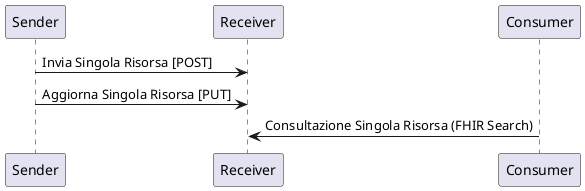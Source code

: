 @startuml

Sender -> Receiver: Invia Singola Risorsa [POST]

Sender -> Receiver:  Aggiorna Singola Risorsa [PUT]

Consumer -> Receiver: Consultazione Singola Risorsa (FHIR Search)

@enduml